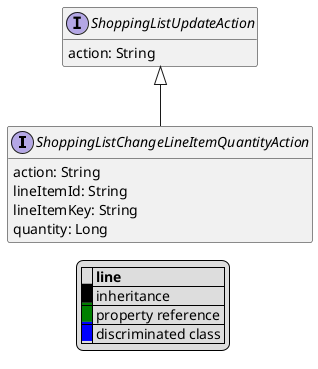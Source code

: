 @startuml

hide empty fields
hide empty methods
legend
|= |= line |
|<back:black>   </back>| inheritance |
|<back:green>   </back>| property reference |
|<back:blue>   </back>| discriminated class |
endlegend
interface ShoppingListChangeLineItemQuantityAction [[ShoppingListChangeLineItemQuantityAction.svg]] extends ShoppingListUpdateAction {
    action: String
    lineItemId: String
    lineItemKey: String
    quantity: Long
}
interface ShoppingListUpdateAction [[ShoppingListUpdateAction.svg]]  {
    action: String
}





@enduml
